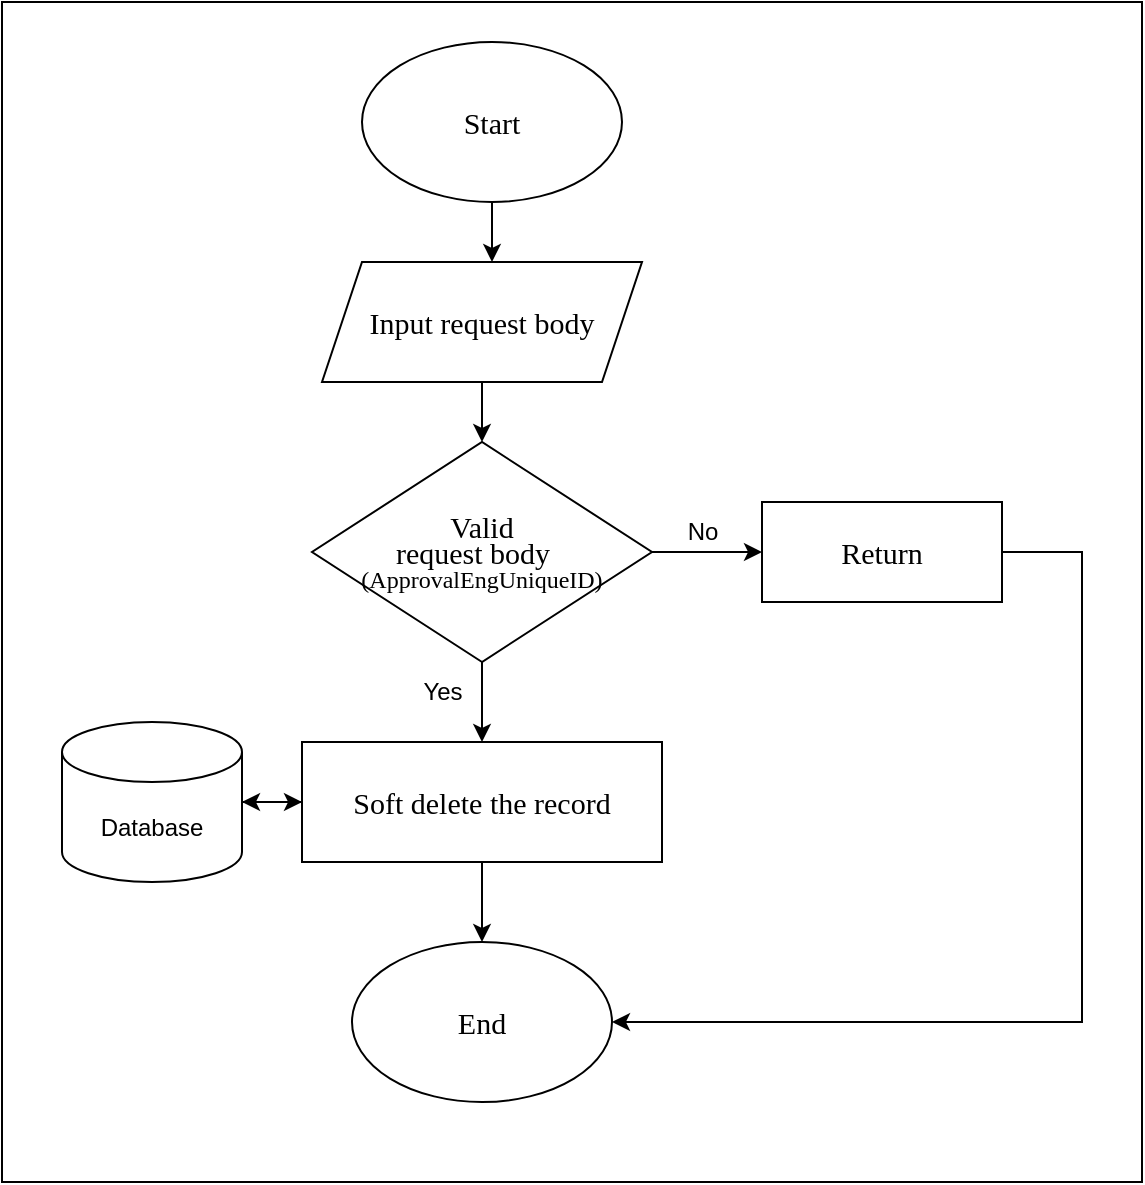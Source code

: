 <mxfile version="22.1.11" type="device">
  <diagram name="Page-1" id="QSxSEcef5AFu9INZKdUs">
    <mxGraphModel dx="880" dy="468" grid="1" gridSize="10" guides="1" tooltips="1" connect="1" arrows="1" fold="1" page="1" pageScale="1" pageWidth="850" pageHeight="1100" math="0" shadow="0">
      <root>
        <mxCell id="0" />
        <mxCell id="1" parent="0" />
        <mxCell id="lfvt54emDJ42RaypE45g-49" value="" style="rounded=0;whiteSpace=wrap;html=1;" parent="1" vertex="1">
          <mxGeometry x="180" y="30" width="570" height="590" as="geometry" />
        </mxCell>
        <mxCell id="lfvt54emDJ42RaypE45g-5" value="" style="edgeStyle=orthogonalEdgeStyle;rounded=0;orthogonalLoop=1;jettySize=auto;html=1;" parent="1" source="lfvt54emDJ42RaypE45g-1" target="lfvt54emDJ42RaypE45g-2" edge="1">
          <mxGeometry relative="1" as="geometry">
            <Array as="points">
              <mxPoint x="425" y="160" />
              <mxPoint x="425" y="160" />
            </Array>
          </mxGeometry>
        </mxCell>
        <mxCell id="lfvt54emDJ42RaypE45g-1" value="&lt;font style=&quot;font-size: 15px;&quot; face=&quot;Times New Roman&quot;&gt;Start&lt;/font&gt;" style="ellipse;whiteSpace=wrap;html=1;align=center;" parent="1" vertex="1">
          <mxGeometry x="360" y="50" width="130" height="80" as="geometry" />
        </mxCell>
        <mxCell id="lfvt54emDJ42RaypE45g-6" value="" style="edgeStyle=orthogonalEdgeStyle;rounded=0;orthogonalLoop=1;jettySize=auto;html=1;" parent="1" source="lfvt54emDJ42RaypE45g-2" target="lfvt54emDJ42RaypE45g-3" edge="1">
          <mxGeometry relative="1" as="geometry" />
        </mxCell>
        <mxCell id="lfvt54emDJ42RaypE45g-2" value="&lt;font face=&quot;Times New Roman&quot; style=&quot;font-size: 15px;&quot;&gt;Input request body&lt;/font&gt;" style="shape=parallelogram;perimeter=parallelogramPerimeter;whiteSpace=wrap;html=1;fixedSize=1;" parent="1" vertex="1">
          <mxGeometry x="340" y="160" width="160" height="60" as="geometry" />
        </mxCell>
        <mxCell id="lfvt54emDJ42RaypE45g-18" style="edgeStyle=orthogonalEdgeStyle;rounded=0;orthogonalLoop=1;jettySize=auto;html=1;entryX=0;entryY=0.5;entryDx=0;entryDy=0;" parent="1" source="lfvt54emDJ42RaypE45g-3" target="lfvt54emDJ42RaypE45g-53" edge="1">
          <mxGeometry relative="1" as="geometry">
            <mxPoint x="610" y="295" as="targetPoint" />
          </mxGeometry>
        </mxCell>
        <mxCell id="4qIniRtDt5_3qIr8U5k2-2" style="edgeStyle=orthogonalEdgeStyle;rounded=0;orthogonalLoop=1;jettySize=auto;html=1;entryX=0.5;entryY=0;entryDx=0;entryDy=0;" parent="1" source="lfvt54emDJ42RaypE45g-3" target="4qIniRtDt5_3qIr8U5k2-1" edge="1">
          <mxGeometry relative="1" as="geometry" />
        </mxCell>
        <mxCell id="lfvt54emDJ42RaypE45g-3" value="&lt;p style=&quot;line-height: 100%;&quot;&gt;&lt;font face=&quot;Times New Roman&quot;&gt;&lt;font style=&quot;font-size: 15px;&quot;&gt;Valid&lt;br&gt;request body&lt;/font&gt;&amp;nbsp; &amp;nbsp; (ApprovalEngUniqueID)&lt;/font&gt;&lt;/p&gt;" style="rhombus;whiteSpace=wrap;html=1;direction=west;" parent="1" vertex="1">
          <mxGeometry x="335" y="250" width="170" height="110" as="geometry" />
        </mxCell>
        <mxCell id="lfvt54emDJ42RaypE45g-33" value="No" style="text;html=1;align=center;verticalAlign=middle;resizable=0;points=[];autosize=1;strokeColor=none;fillColor=none;" parent="1" vertex="1">
          <mxGeometry x="510" y="280" width="40" height="30" as="geometry" />
        </mxCell>
        <mxCell id="lfvt54emDJ42RaypE45g-34" value="Yes" style="text;html=1;align=center;verticalAlign=middle;resizable=0;points=[];autosize=1;strokeColor=none;fillColor=none;rotation=0;" parent="1" vertex="1">
          <mxGeometry x="380" y="360" width="40" height="30" as="geometry" />
        </mxCell>
        <mxCell id="lfvt54emDJ42RaypE45g-43" value="&lt;font face=&quot;Times New Roman&quot;&gt;&lt;span style=&quot;font-size: 15px;&quot;&gt;End&lt;/span&gt;&lt;/font&gt;" style="ellipse;whiteSpace=wrap;html=1;align=center;" parent="1" vertex="1">
          <mxGeometry x="355" y="500" width="130" height="80" as="geometry" />
        </mxCell>
        <mxCell id="lfvt54emDJ42RaypE45g-47" value="" style="endArrow=classic;html=1;rounded=0;entryX=1;entryY=0.5;entryDx=0;entryDy=0;exitX=1;exitY=0.5;exitDx=0;exitDy=0;" parent="1" source="lfvt54emDJ42RaypE45g-53" target="lfvt54emDJ42RaypE45g-43" edge="1">
          <mxGeometry width="50" height="50" relative="1" as="geometry">
            <mxPoint x="730" y="295" as="sourcePoint" />
            <mxPoint x="540" y="980" as="targetPoint" />
            <Array as="points">
              <mxPoint x="720" y="305" />
              <mxPoint x="720" y="430" />
              <mxPoint x="720" y="540" />
            </Array>
          </mxGeometry>
        </mxCell>
        <mxCell id="lfvt54emDJ42RaypE45g-53" value="&lt;font face=&quot;Times New Roman&quot; style=&quot;font-size: 15px;&quot;&gt;Return&lt;/font&gt;" style="rounded=0;whiteSpace=wrap;html=1;" parent="1" vertex="1">
          <mxGeometry x="560" y="280" width="120" height="50" as="geometry" />
        </mxCell>
        <mxCell id="4qIniRtDt5_3qIr8U5k2-6" value="" style="edgeStyle=orthogonalEdgeStyle;rounded=0;orthogonalLoop=1;jettySize=auto;html=1;" parent="1" source="4qIniRtDt5_3qIr8U5k2-1" target="lfvt54emDJ42RaypE45g-43" edge="1">
          <mxGeometry relative="1" as="geometry" />
        </mxCell>
        <mxCell id="4qIniRtDt5_3qIr8U5k2-10" style="edgeStyle=orthogonalEdgeStyle;rounded=0;orthogonalLoop=1;jettySize=auto;html=1;" parent="1" source="4qIniRtDt5_3qIr8U5k2-1" target="4qIniRtDt5_3qIr8U5k2-7" edge="1">
          <mxGeometry relative="1" as="geometry" />
        </mxCell>
        <mxCell id="4qIniRtDt5_3qIr8U5k2-1" value="&lt;font style=&quot;font-size: 15px;&quot; face=&quot;Times New Roman&quot;&gt;Soft delete the record&lt;/font&gt;" style="rounded=0;whiteSpace=wrap;html=1;" parent="1" vertex="1">
          <mxGeometry x="330" y="400" width="180" height="60" as="geometry" />
        </mxCell>
        <mxCell id="4qIniRtDt5_3qIr8U5k2-8" value="" style="edgeStyle=orthogonalEdgeStyle;rounded=0;orthogonalLoop=1;jettySize=auto;html=1;" parent="1" source="4qIniRtDt5_3qIr8U5k2-7" target="4qIniRtDt5_3qIr8U5k2-1" edge="1">
          <mxGeometry relative="1" as="geometry" />
        </mxCell>
        <mxCell id="4qIniRtDt5_3qIr8U5k2-7" value="Database" style="shape=cylinder3;whiteSpace=wrap;html=1;boundedLbl=1;backgroundOutline=1;size=15;" parent="1" vertex="1">
          <mxGeometry x="210" y="390" width="90" height="80" as="geometry" />
        </mxCell>
      </root>
    </mxGraphModel>
  </diagram>
</mxfile>
